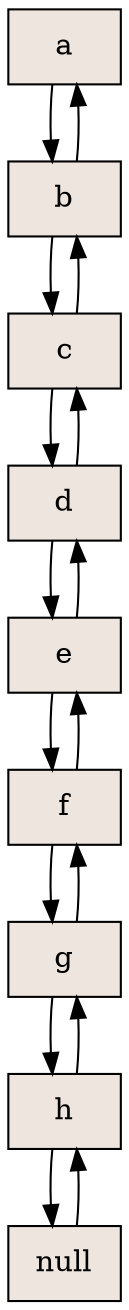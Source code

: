 digraph grafica{
rankdir=TB;
node [shape = record, style=filled, fillcolor=seashell2];
nodoa [ label ="a"];
nodob [ label ="b"];
nodoc [ label ="c"];
nodod [ label ="d"];
nodoe [ label ="e"];
nodof [ label ="f"];
nodog [ label ="g"];
nodoh [ label ="h"];
nodonull [ label ="null"];
nodoh->nodonull
nodonull->nodoh
nodog->nodoh
nodoh->nodog
nodof->nodog
nodog->nodof
nodoe->nodof
nodof->nodoe
nodod->nodoe
nodoe->nodod
nodoc->nodod
nodod->nodoc
nodob->nodoc
nodoc->nodob
nodoa->nodob
nodob->nodoa
}
